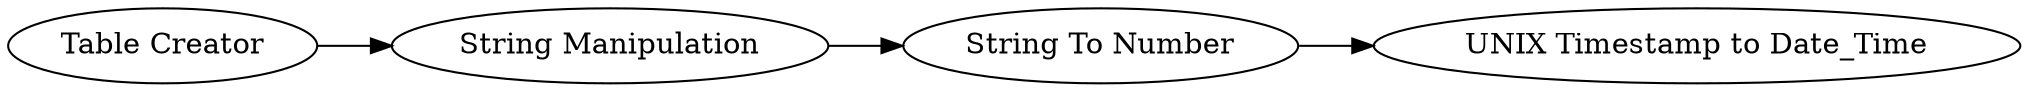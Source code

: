 digraph {
	4 -> 1
	2 -> 3
	3 -> 4
	1 [label="UNIX Timestamp to Date_Time"]
	4 [label="String To Number"]
	3 [label="String Manipulation"]
	2 [label="Table Creator"]
	rankdir=LR
}
